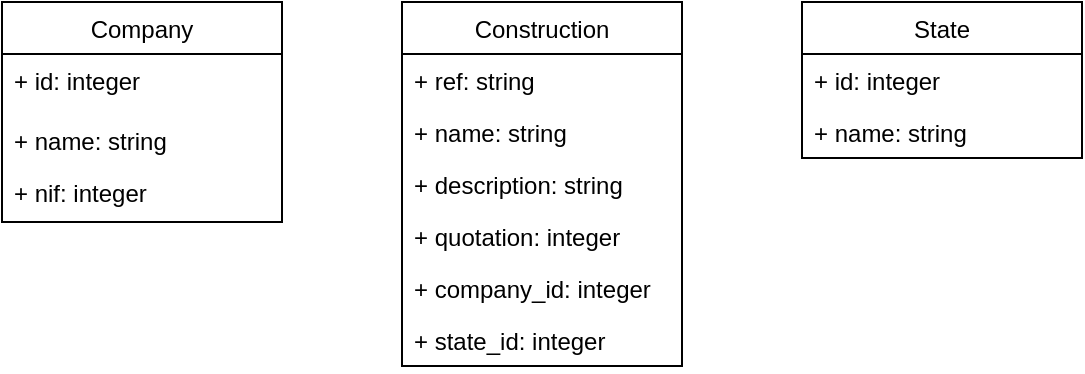 <mxfile version="13.6.6" type="device"><diagram id="C5RBs43oDa-KdzZeNtuy" name="Page-1"><mxGraphModel dx="1422" dy="714" grid="1" gridSize="10" guides="1" tooltips="1" connect="1" arrows="1" fold="1" page="1" pageScale="1" pageWidth="827" pageHeight="1169" math="0" shadow="0"><root><mxCell id="WIyWlLk6GJQsqaUBKTNV-0"/><mxCell id="WIyWlLk6GJQsqaUBKTNV-1" parent="WIyWlLk6GJQsqaUBKTNV-0"/><object label="Company" asdasd="123213" id="GWyZA-bwA9xMVpTspqDV-0"><mxCell style="swimlane;fontStyle=0;childLayout=stackLayout;horizontal=1;startSize=26;fillColor=none;horizontalStack=0;resizeParent=1;resizeParentMax=0;resizeLast=0;collapsible=1;marginBottom=0;" vertex="1" parent="WIyWlLk6GJQsqaUBKTNV-1"><mxGeometry x="130" y="110" width="140" height="110" as="geometry"/></mxCell></object><mxCell id="GWyZA-bwA9xMVpTspqDV-10" value="+ id: integer" style="text;strokeColor=none;fillColor=none;align=left;verticalAlign=top;spacingLeft=4;spacingRight=4;overflow=hidden;rotatable=0;points=[[0,0.5],[1,0.5]];portConstraint=eastwest;" vertex="1" parent="GWyZA-bwA9xMVpTspqDV-0"><mxGeometry y="26" width="140" height="30" as="geometry"/></mxCell><mxCell id="GWyZA-bwA9xMVpTspqDV-1" value="+ name: string" style="text;strokeColor=none;fillColor=none;align=left;verticalAlign=top;spacingLeft=4;spacingRight=4;overflow=hidden;rotatable=0;points=[[0,0.5],[1,0.5]];portConstraint=eastwest;" vertex="1" parent="GWyZA-bwA9xMVpTspqDV-0"><mxGeometry y="56" width="140" height="26" as="geometry"/></mxCell><mxCell id="GWyZA-bwA9xMVpTspqDV-2" value="+ nif: integer&#10;" style="text;strokeColor=none;fillColor=none;align=left;verticalAlign=top;spacingLeft=4;spacingRight=4;overflow=hidden;rotatable=0;points=[[0,0.5],[1,0.5]];portConstraint=eastwest;" vertex="1" parent="GWyZA-bwA9xMVpTspqDV-0"><mxGeometry y="82" width="140" height="28" as="geometry"/></mxCell><mxCell id="GWyZA-bwA9xMVpTspqDV-12" value="State" style="swimlane;fontStyle=0;childLayout=stackLayout;horizontal=1;startSize=26;fillColor=none;horizontalStack=0;resizeParent=1;resizeParentMax=0;resizeLast=0;collapsible=1;marginBottom=0;" vertex="1" parent="WIyWlLk6GJQsqaUBKTNV-1"><mxGeometry x="530" y="110" width="140" height="78" as="geometry"/></mxCell><mxCell id="GWyZA-bwA9xMVpTspqDV-15" value="+ id: integer" style="text;strokeColor=none;fillColor=none;align=left;verticalAlign=top;spacingLeft=4;spacingRight=4;overflow=hidden;rotatable=0;points=[[0,0.5],[1,0.5]];portConstraint=eastwest;" vertex="1" parent="GWyZA-bwA9xMVpTspqDV-12"><mxGeometry y="26" width="140" height="26" as="geometry"/></mxCell><mxCell id="GWyZA-bwA9xMVpTspqDV-14" value="+ name: string" style="text;strokeColor=none;fillColor=none;align=left;verticalAlign=top;spacingLeft=4;spacingRight=4;overflow=hidden;rotatable=0;points=[[0,0.5],[1,0.5]];portConstraint=eastwest;" vertex="1" parent="GWyZA-bwA9xMVpTspqDV-12"><mxGeometry y="52" width="140" height="26" as="geometry"/></mxCell><mxCell id="GWyZA-bwA9xMVpTspqDV-4" value="Construction" style="swimlane;fontStyle=0;childLayout=stackLayout;horizontal=1;startSize=26;fillColor=none;horizontalStack=0;resizeParent=1;resizeParentMax=0;resizeLast=0;collapsible=1;marginBottom=0;" vertex="1" parent="WIyWlLk6GJQsqaUBKTNV-1"><mxGeometry x="330" y="110" width="140" height="182" as="geometry"/></mxCell><mxCell id="GWyZA-bwA9xMVpTspqDV-5" value="+ ref: string" style="text;strokeColor=none;fillColor=none;align=left;verticalAlign=top;spacingLeft=4;spacingRight=4;overflow=hidden;rotatable=0;points=[[0,0.5],[1,0.5]];portConstraint=eastwest;" vertex="1" parent="GWyZA-bwA9xMVpTspqDV-4"><mxGeometry y="26" width="140" height="26" as="geometry"/></mxCell><mxCell id="GWyZA-bwA9xMVpTspqDV-6" value="+ name: string" style="text;strokeColor=none;fillColor=none;align=left;verticalAlign=top;spacingLeft=4;spacingRight=4;overflow=hidden;rotatable=0;points=[[0,0.5],[1,0.5]];portConstraint=eastwest;" vertex="1" parent="GWyZA-bwA9xMVpTspqDV-4"><mxGeometry y="52" width="140" height="26" as="geometry"/></mxCell><mxCell id="GWyZA-bwA9xMVpTspqDV-7" value="+ description: string" style="text;strokeColor=none;fillColor=none;align=left;verticalAlign=top;spacingLeft=4;spacingRight=4;overflow=hidden;rotatable=0;points=[[0,0.5],[1,0.5]];portConstraint=eastwest;" vertex="1" parent="GWyZA-bwA9xMVpTspqDV-4"><mxGeometry y="78" width="140" height="26" as="geometry"/></mxCell><mxCell id="GWyZA-bwA9xMVpTspqDV-8" value="+ quotation: integer" style="text;strokeColor=none;fillColor=none;align=left;verticalAlign=top;spacingLeft=4;spacingRight=4;overflow=hidden;rotatable=0;points=[[0,0.5],[1,0.5]];portConstraint=eastwest;" vertex="1" parent="GWyZA-bwA9xMVpTspqDV-4"><mxGeometry y="104" width="140" height="26" as="geometry"/></mxCell><mxCell id="GWyZA-bwA9xMVpTspqDV-11" value="+ company_id: integer" style="text;strokeColor=none;fillColor=none;align=left;verticalAlign=top;spacingLeft=4;spacingRight=4;overflow=hidden;rotatable=0;points=[[0,0.5],[1,0.5]];portConstraint=eastwest;" vertex="1" parent="GWyZA-bwA9xMVpTspqDV-4"><mxGeometry y="130" width="140" height="26" as="geometry"/></mxCell><mxCell id="GWyZA-bwA9xMVpTspqDV-18" value="+ state_id: integer" style="text;strokeColor=none;fillColor=none;align=left;verticalAlign=top;spacingLeft=4;spacingRight=4;overflow=hidden;rotatable=0;points=[[0,0.5],[1,0.5]];portConstraint=eastwest;" vertex="1" parent="GWyZA-bwA9xMVpTspqDV-4"><mxGeometry y="156" width="140" height="26" as="geometry"/></mxCell></root></mxGraphModel></diagram></mxfile>